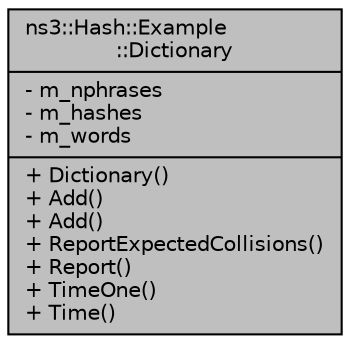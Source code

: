digraph "ns3::Hash::Example::Dictionary"
{
  edge [fontname="Helvetica",fontsize="10",labelfontname="Helvetica",labelfontsize="10"];
  node [fontname="Helvetica",fontsize="10",shape=record];
  Node1 [label="{ns3::Hash::Example\l::Dictionary\n|- m_nphrases\l- m_hashes\l- m_words\l|+ Dictionary()\l+ Add()\l+ Add()\l+ ReportExpectedCollisions()\l+ Report()\l+ TimeOne()\l+ Time()\l}",height=0.2,width=0.4,color="black", fillcolor="grey75", style="filled", fontcolor="black"];
}

